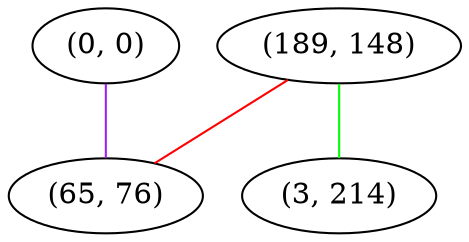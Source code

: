 graph "" {
"(189, 148)";
"(0, 0)";
"(65, 76)";
"(3, 214)";
"(189, 148)" -- "(65, 76)"  [color=red, key=0, weight=1];
"(189, 148)" -- "(3, 214)"  [color=green, key=0, weight=2];
"(0, 0)" -- "(65, 76)"  [color=purple, key=0, weight=4];
}
